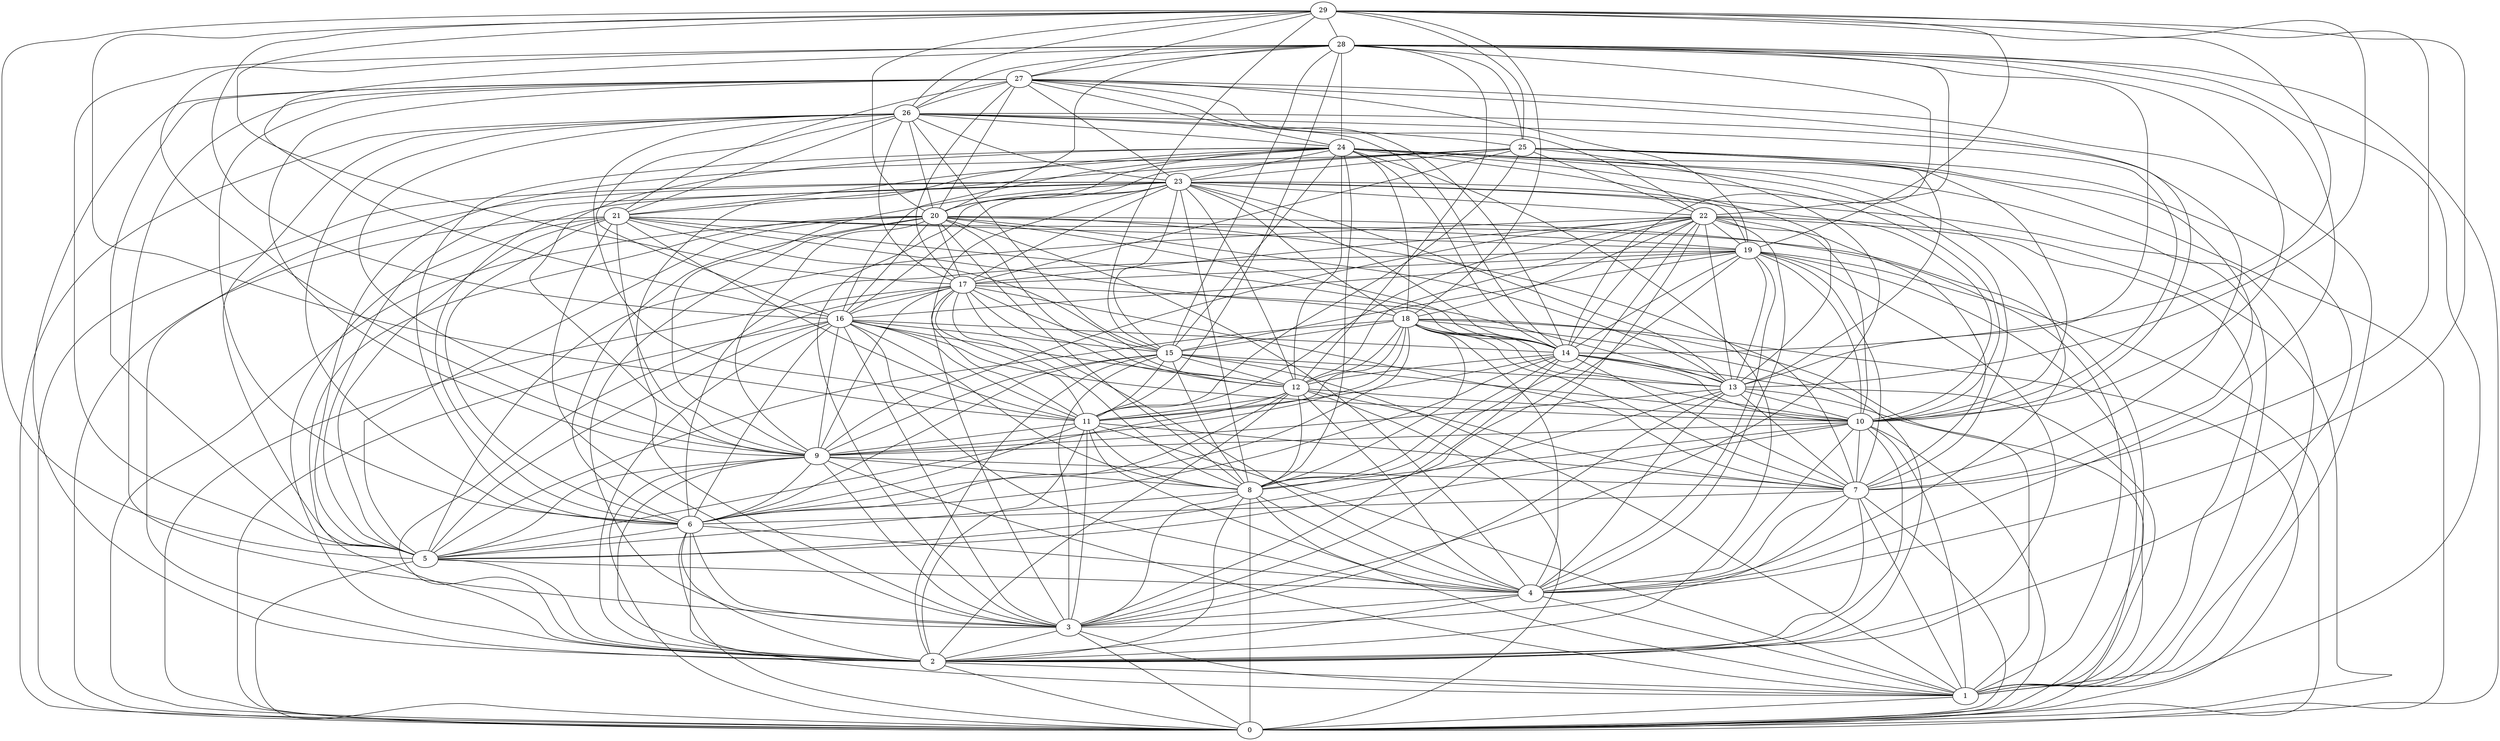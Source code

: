 graph {

1--0   
2--0   
2--1   
3--0   
3--1   
3--2   
4--1   
4--2   
4--3   
5--0   
5--2   
5--4   
6--0   
6--1   
6--2   
6--3   
6--4   
6--5   
7--0   
7--1   
7--2   
7--3   
7--4   
7--6   
8--0   
8--1   
8--2   
8--3   
8--4   
8--5   
9--0   
9--1   
9--2   
9--3   
9--5   
9--6   
9--7   
9--8   
10--0   
10--1   
10--2   
10--4   
10--5   
10--7   
10--8   
10--9   
11--1   
11--2   
11--3   
11--4   
11--6   
11--7   
11--8   
11--9   
12--0   
12--2   
12--4   
12--5   
12--6   
12--7   
12--8   
12--10   
12--11   
13--0   
13--3   
13--4   
13--5   
13--7   
13--9   
13--10   
14--0   
14--3   
14--6   
14--7   
14--8   
14--10   
14--11   
14--12   
14--13   
15--1   
15--2   
15--3   
15--6   
15--8   
15--9   
15--10   
15--11   
15--12   
15--13   
16--0   
16--2   
16--3   
16--4   
16--5   
16--6   
16--8   
16--9   
16--10   
16--11   
16--12   
16--14   
16--15   
17--0   
17--2   
17--3   
17--4   
17--7   
17--8   
17--9   
17--11   
17--12   
17--14   
17--15   
17--16   
18--0   
18--1   
18--2   
18--4   
18--5   
18--6   
18--7   
18--8   
18--9   
18--10   
18--11   
18--12   
18--13   
18--14   
18--15   
19--0   
19--1   
19--2   
19--4   
19--6   
19--7   
19--8   
19--10   
19--13   
19--14   
19--15   
19--16   
19--17   
20--0   
20--1   
20--2   
20--3   
20--4   
20--5   
20--6   
20--7   
20--8   
20--9   
20--12   
20--13   
20--14   
20--16   
20--17   
20--19   
21--0   
21--1   
21--2   
21--3   
21--5   
21--6   
21--9   
21--11   
21--12   
21--13   
21--18   
21--19   
22--0   
22--1   
22--3   
22--4   
22--5   
22--7   
22--8   
22--9   
22--10   
22--11   
22--12   
22--13   
22--14   
22--17   
22--18   
22--19   
23--0   
23--1   
23--2   
23--3   
23--5   
23--6   
23--8   
23--9   
23--10   
23--11   
23--12   
23--13   
23--14   
23--15   
23--16   
23--17   
23--18   
23--19   
23--22   
24--0   
24--1   
24--2   
24--3   
24--4   
24--6   
24--7   
24--8   
24--9   
24--10   
24--12   
24--13   
24--14   
24--15   
24--16   
24--18   
24--20   
24--21   
24--23   
25--2   
25--3   
25--5   
25--7   
25--10   
25--11   
25--13   
25--17   
25--20   
25--21   
25--22   
25--23   
26--0   
26--5   
26--6   
26--7   
26--9   
26--10   
26--11   
26--14   
26--15   
26--16   
26--17   
26--20   
26--21   
26--23   
26--24   
26--25   
27--1   
27--2   
27--3   
27--5   
27--6   
27--9   
27--10   
27--14   
27--17   
27--19   
27--20   
27--21   
27--22   
27--23   
27--24   
27--26   
28--0   
28--1   
28--4   
28--5   
28--9   
28--10   
28--11   
28--12   
28--13   
28--14   
28--15   
28--16   
28--20   
28--22   
28--24   
28--25   
28--26   
28--27   
29--4   
29--5   
29--7   
29--11   
29--13   
29--14   
29--15   
29--16   
29--17   
29--18   
29--19   
29--20   
29--25   
29--26   
29--27   
29--28   
}
